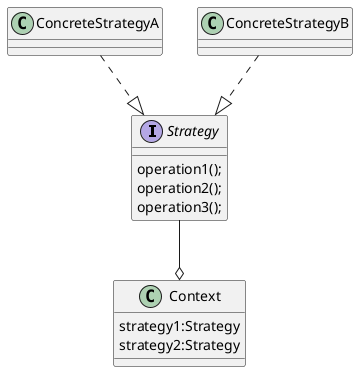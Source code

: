@startuml

interface Strategy{
    operation1();
    operation2();
    operation3();
}

class ConcreteStrategyA
class ConcreteStrategyB

ConcreteStrategyA ..|> Strategy
ConcreteStrategyB ..|> Strategy

class Context{
    strategy1:Strategy
    strategy2:Strategy
}
Strategy --o Context
@enduml